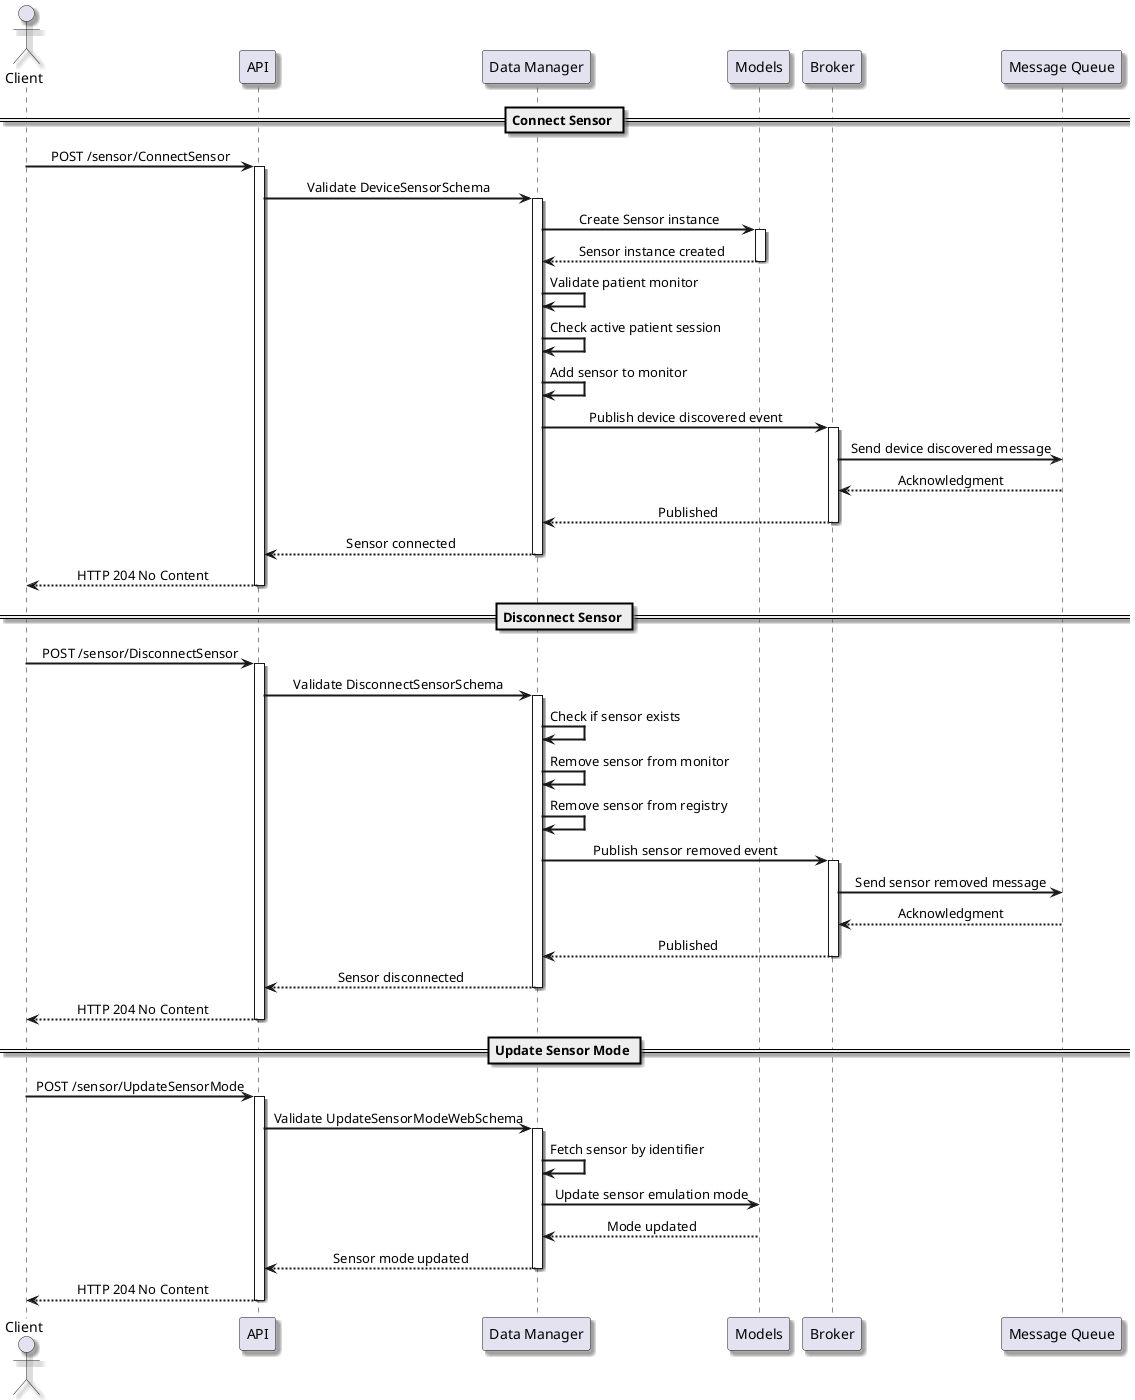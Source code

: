 @startuml

skinparam componentStyle uml2
skinparam defaultFontName Arial
skinparam defaultTextAlignment center
skinparam shadowing true
skinparam arrowThickness 2
skinparam componentBorderColor Black
skinparam queueBackgroundColor LightGray

actor Client as C
participant "API" as API
participant "Data Manager" as DM
participant "Models" as M
participant "Broker" as B
participant "Message Queue" as MQ

== Connect Sensor ==

C -> API: POST /sensor/ConnectSensor
activate API
API -> DM: Validate DeviceSensorSchema
activate DM
DM -> M: Create Sensor instance
activate M
M --> DM: Sensor instance created
deactivate M
DM -> DM: Validate patient monitor
DM -> DM: Check active patient session
DM -> DM: Add sensor to monitor
DM -> B: Publish device discovered event
activate B
B -> MQ: Send device discovered message
MQ --> B: Acknowledgment
B --> DM: Published
deactivate B
DM --> API: Sensor connected
deactivate DM
API --> C: HTTP 204 No Content
deactivate API

== Disconnect Sensor ==

C -> API: POST /sensor/DisconnectSensor
activate API
API -> DM: Validate DisconnectSensorSchema
activate DM
DM -> DM: Check if sensor exists
DM -> DM: Remove sensor from monitor
DM -> DM: Remove sensor from registry
DM -> B: Publish sensor removed event
activate B
B -> MQ: Send sensor removed message
MQ --> B: Acknowledgment
B --> DM: Published
deactivate B
DM --> API: Sensor disconnected
deactivate DM
API --> C: HTTP 204 No Content
deactivate API

== Update Sensor Mode ==

C -> API: POST /sensor/UpdateSensorMode
activate API
API -> DM: Validate UpdateSensorModeWebSchema
activate DM
DM -> DM: Fetch sensor by identifier
DM -> M: Update sensor emulation mode
M --> DM: Mode updated
DM --> API: Sensor mode updated
deactivate DM
API --> C: HTTP 204 No Content
deactivate API

@enduml